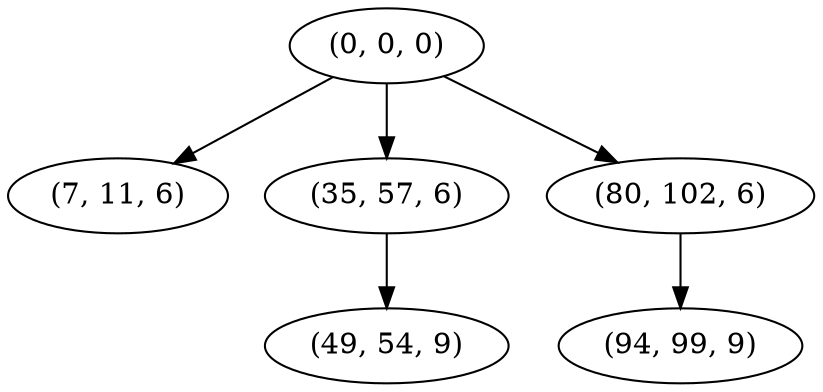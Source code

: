 digraph tree {
    "(0, 0, 0)";
    "(7, 11, 6)";
    "(35, 57, 6)";
    "(49, 54, 9)";
    "(80, 102, 6)";
    "(94, 99, 9)";
    "(0, 0, 0)" -> "(7, 11, 6)";
    "(0, 0, 0)" -> "(35, 57, 6)";
    "(0, 0, 0)" -> "(80, 102, 6)";
    "(35, 57, 6)" -> "(49, 54, 9)";
    "(80, 102, 6)" -> "(94, 99, 9)";
}
